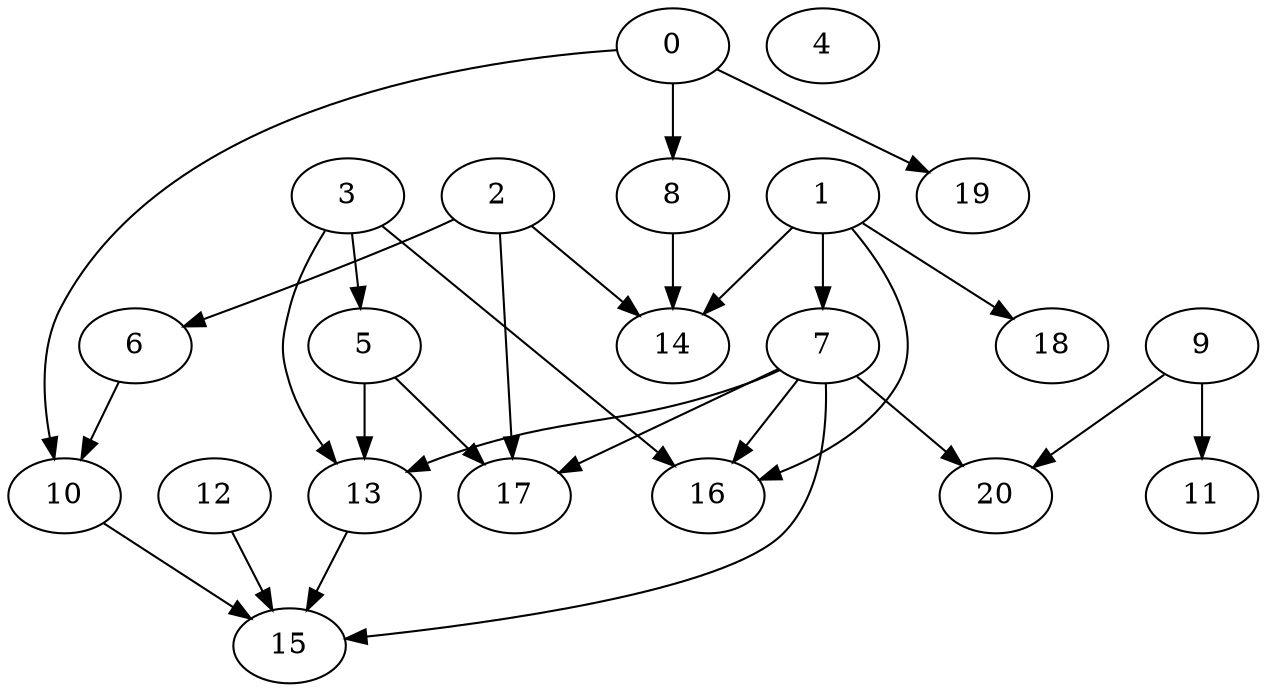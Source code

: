 digraph "Random_Nodes_21_Density_1.29_CCR_1.95_WeightType_Random_GB_Homogeneous-2" {
2 [Weight=4];
1 [Weight=2];
0 [Weight=10];
3 [Weight=9];
6 [Weight=8];
7 [Weight=9];
5 [Weight=3];
12 [Weight=3];
9 [Weight=8];
10 [Weight=8];
8 [Weight=4];
13 [Weight=7];
4 [Weight=7];
14 [Weight=7];
15 [Weight=7];
20 [Weight=4];
17 [Weight=3];
18 [Weight=3];
11 [Weight=2];
16 [Weight=2];
19 [Weight=2];
1 -> 16 [Weight=9];
10 -> 15 [Weight=3];
9 -> 20 [Weight=7];
0 -> 19 [Weight=12];
7 -> 16 [Weight=13];
3 -> 16 [Weight=9];
13 -> 15 [Weight=3];
1 -> 14 [Weight=3];
2 -> 17 [Weight=15];
12 -> 15 [Weight=15];
7 -> 13 [Weight=10];
8 -> 14 [Weight=6];
2 -> 6 [Weight=6];
7 -> 20 [Weight=4];
3 -> 13 [Weight=13];
1 -> 7 [Weight=4];
5 -> 17 [Weight=3];
7 -> 15 [Weight=4];
6 -> 10 [Weight=10];
2 -> 14 [Weight=6];
5 -> 13 [Weight=7];
3 -> 5 [Weight=4];
9 -> 11 [Weight=13];
0 -> 10 [Weight=13];
0 -> 8 [Weight=10];
7 -> 17 [Weight=10];
1 -> 18 [Weight=6];
}
